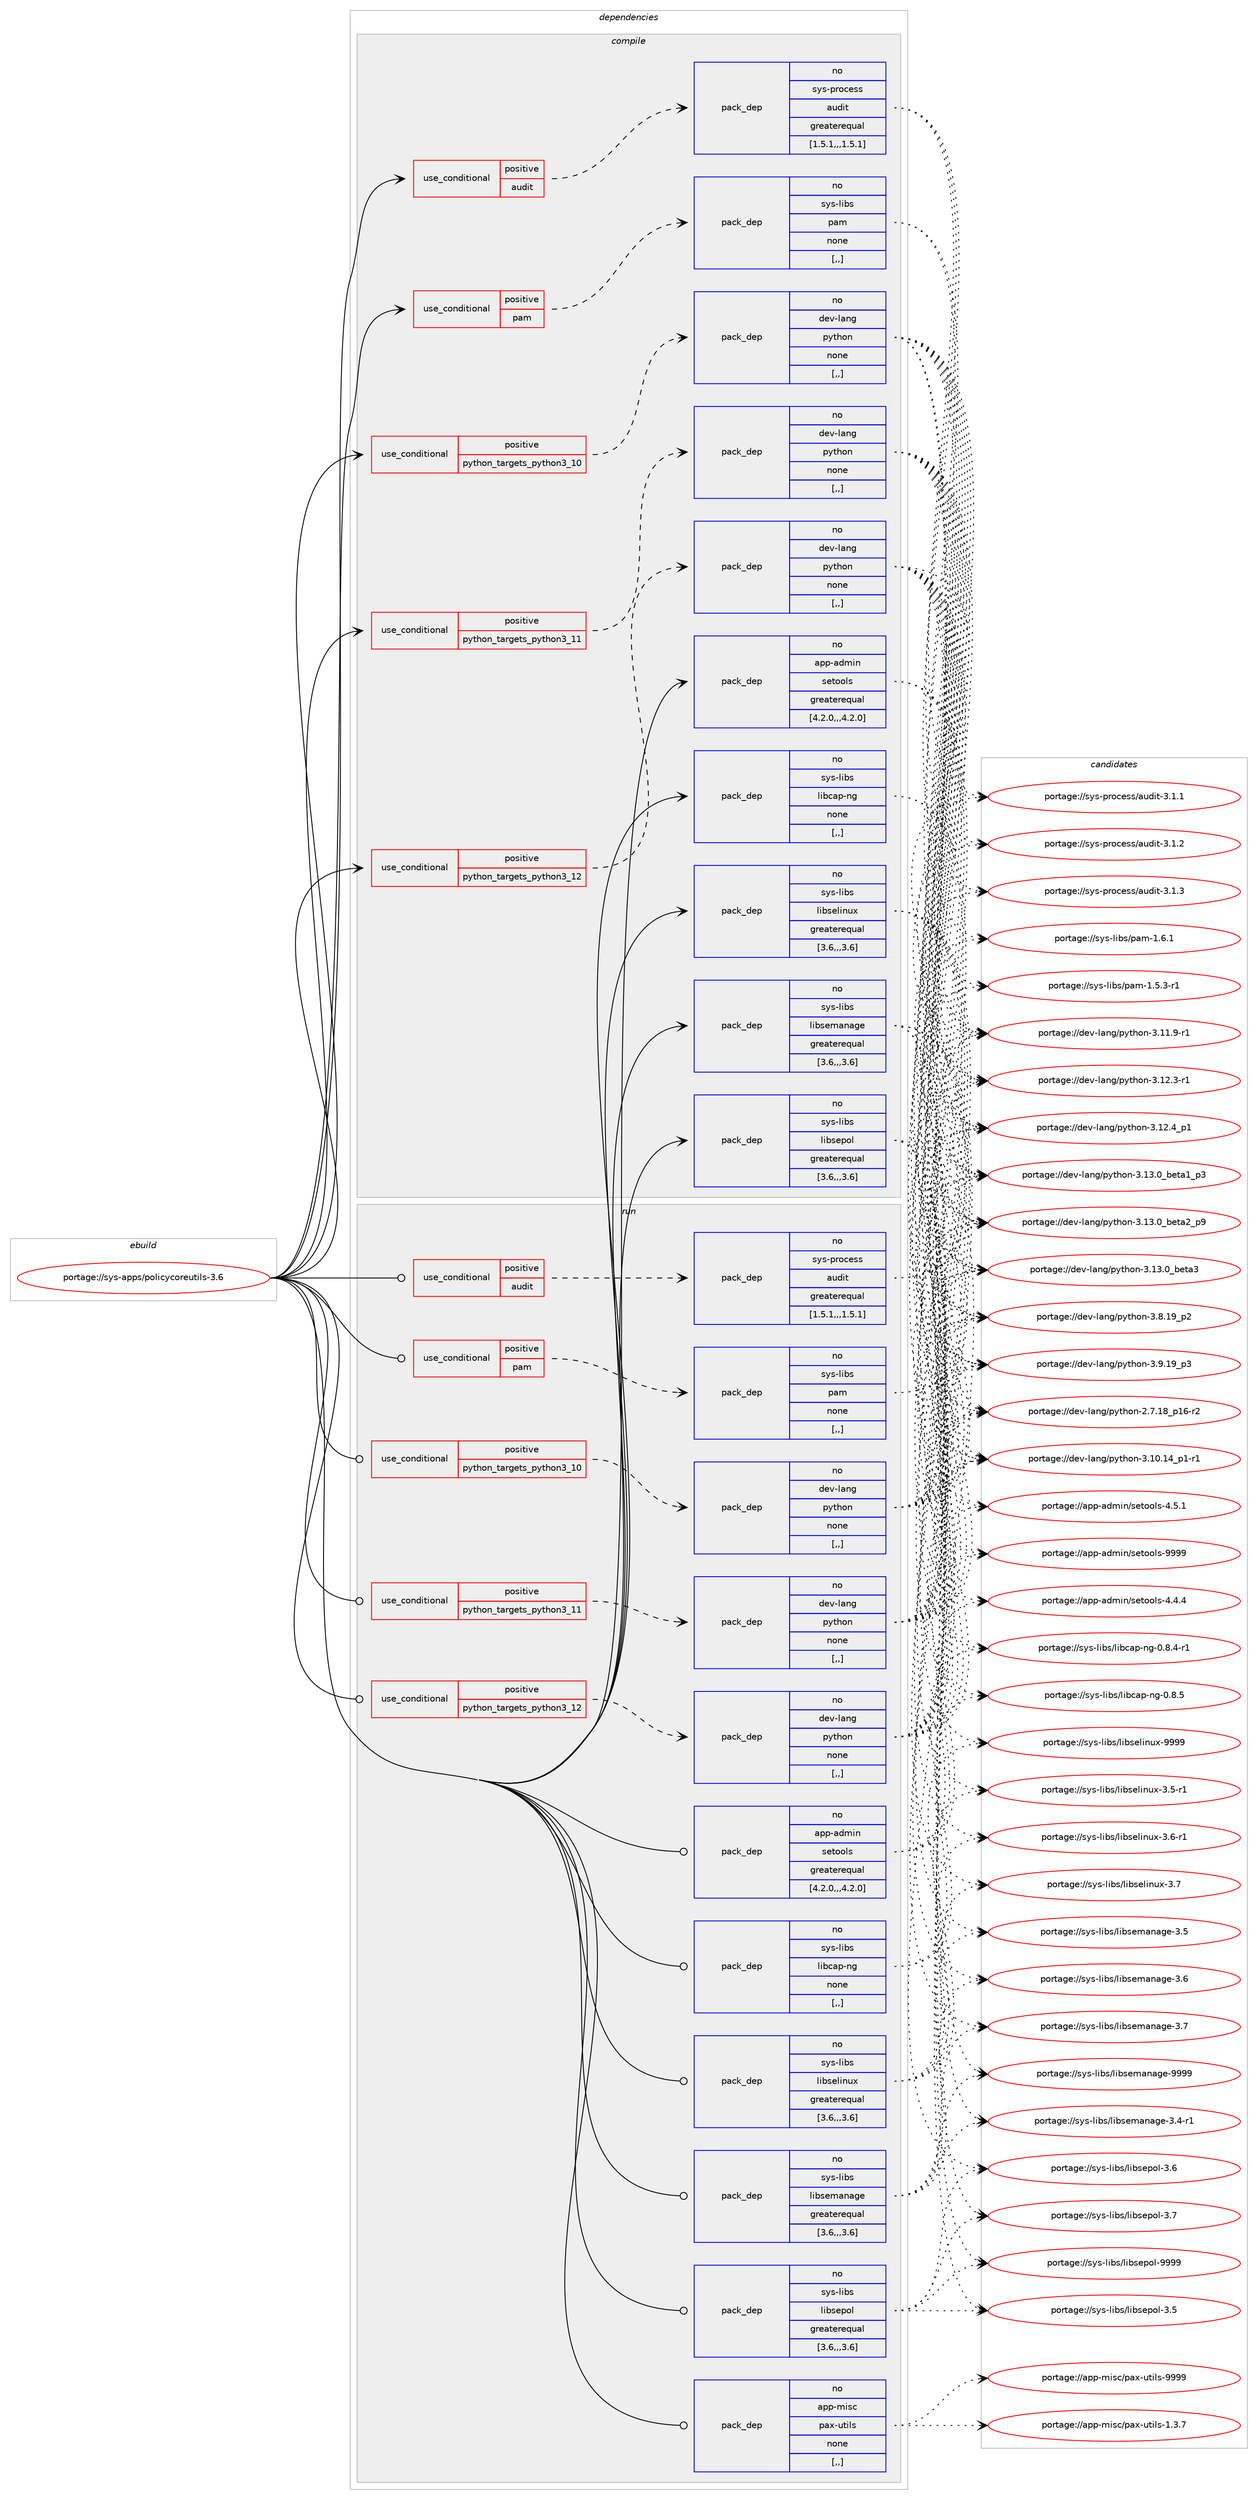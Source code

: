 digraph prolog {

# *************
# Graph options
# *************

newrank=true;
concentrate=true;
compound=true;
graph [rankdir=LR,fontname=Helvetica,fontsize=10,ranksep=1.5];#, ranksep=2.5, nodesep=0.2];
edge  [arrowhead=vee];
node  [fontname=Helvetica,fontsize=10];

# **********
# The ebuild
# **********

subgraph cluster_leftcol {
color=gray;
rank=same;
label=<<i>ebuild</i>>;
id [label="portage://sys-apps/policycoreutils-3.6", color=red, width=4, href="../sys-apps/policycoreutils-3.6.svg"];
}

# ****************
# The dependencies
# ****************

subgraph cluster_midcol {
color=gray;
label=<<i>dependencies</i>>;
subgraph cluster_compile {
fillcolor="#eeeeee";
style=filled;
label=<<i>compile</i>>;
subgraph cond108948 {
dependency412469 [label=<<TABLE BORDER="0" CELLBORDER="1" CELLSPACING="0" CELLPADDING="4"><TR><TD ROWSPAN="3" CELLPADDING="10">use_conditional</TD></TR><TR><TD>positive</TD></TR><TR><TD>audit</TD></TR></TABLE>>, shape=none, color=red];
subgraph pack300665 {
dependency412470 [label=<<TABLE BORDER="0" CELLBORDER="1" CELLSPACING="0" CELLPADDING="4" WIDTH="220"><TR><TD ROWSPAN="6" CELLPADDING="30">pack_dep</TD></TR><TR><TD WIDTH="110">no</TD></TR><TR><TD>sys-process</TD></TR><TR><TD>audit</TD></TR><TR><TD>greaterequal</TD></TR><TR><TD>[1.5.1,,,1.5.1]</TD></TR></TABLE>>, shape=none, color=blue];
}
dependency412469:e -> dependency412470:w [weight=20,style="dashed",arrowhead="vee"];
}
id:e -> dependency412469:w [weight=20,style="solid",arrowhead="vee"];
subgraph cond108949 {
dependency412471 [label=<<TABLE BORDER="0" CELLBORDER="1" CELLSPACING="0" CELLPADDING="4"><TR><TD ROWSPAN="3" CELLPADDING="10">use_conditional</TD></TR><TR><TD>positive</TD></TR><TR><TD>pam</TD></TR></TABLE>>, shape=none, color=red];
subgraph pack300666 {
dependency412472 [label=<<TABLE BORDER="0" CELLBORDER="1" CELLSPACING="0" CELLPADDING="4" WIDTH="220"><TR><TD ROWSPAN="6" CELLPADDING="30">pack_dep</TD></TR><TR><TD WIDTH="110">no</TD></TR><TR><TD>sys-libs</TD></TR><TR><TD>pam</TD></TR><TR><TD>none</TD></TR><TR><TD>[,,]</TD></TR></TABLE>>, shape=none, color=blue];
}
dependency412471:e -> dependency412472:w [weight=20,style="dashed",arrowhead="vee"];
}
id:e -> dependency412471:w [weight=20,style="solid",arrowhead="vee"];
subgraph cond108950 {
dependency412473 [label=<<TABLE BORDER="0" CELLBORDER="1" CELLSPACING="0" CELLPADDING="4"><TR><TD ROWSPAN="3" CELLPADDING="10">use_conditional</TD></TR><TR><TD>positive</TD></TR><TR><TD>python_targets_python3_10</TD></TR></TABLE>>, shape=none, color=red];
subgraph pack300667 {
dependency412474 [label=<<TABLE BORDER="0" CELLBORDER="1" CELLSPACING="0" CELLPADDING="4" WIDTH="220"><TR><TD ROWSPAN="6" CELLPADDING="30">pack_dep</TD></TR><TR><TD WIDTH="110">no</TD></TR><TR><TD>dev-lang</TD></TR><TR><TD>python</TD></TR><TR><TD>none</TD></TR><TR><TD>[,,]</TD></TR></TABLE>>, shape=none, color=blue];
}
dependency412473:e -> dependency412474:w [weight=20,style="dashed",arrowhead="vee"];
}
id:e -> dependency412473:w [weight=20,style="solid",arrowhead="vee"];
subgraph cond108951 {
dependency412475 [label=<<TABLE BORDER="0" CELLBORDER="1" CELLSPACING="0" CELLPADDING="4"><TR><TD ROWSPAN="3" CELLPADDING="10">use_conditional</TD></TR><TR><TD>positive</TD></TR><TR><TD>python_targets_python3_11</TD></TR></TABLE>>, shape=none, color=red];
subgraph pack300668 {
dependency412476 [label=<<TABLE BORDER="0" CELLBORDER="1" CELLSPACING="0" CELLPADDING="4" WIDTH="220"><TR><TD ROWSPAN="6" CELLPADDING="30">pack_dep</TD></TR><TR><TD WIDTH="110">no</TD></TR><TR><TD>dev-lang</TD></TR><TR><TD>python</TD></TR><TR><TD>none</TD></TR><TR><TD>[,,]</TD></TR></TABLE>>, shape=none, color=blue];
}
dependency412475:e -> dependency412476:w [weight=20,style="dashed",arrowhead="vee"];
}
id:e -> dependency412475:w [weight=20,style="solid",arrowhead="vee"];
subgraph cond108952 {
dependency412477 [label=<<TABLE BORDER="0" CELLBORDER="1" CELLSPACING="0" CELLPADDING="4"><TR><TD ROWSPAN="3" CELLPADDING="10">use_conditional</TD></TR><TR><TD>positive</TD></TR><TR><TD>python_targets_python3_12</TD></TR></TABLE>>, shape=none, color=red];
subgraph pack300669 {
dependency412478 [label=<<TABLE BORDER="0" CELLBORDER="1" CELLSPACING="0" CELLPADDING="4" WIDTH="220"><TR><TD ROWSPAN="6" CELLPADDING="30">pack_dep</TD></TR><TR><TD WIDTH="110">no</TD></TR><TR><TD>dev-lang</TD></TR><TR><TD>python</TD></TR><TR><TD>none</TD></TR><TR><TD>[,,]</TD></TR></TABLE>>, shape=none, color=blue];
}
dependency412477:e -> dependency412478:w [weight=20,style="dashed",arrowhead="vee"];
}
id:e -> dependency412477:w [weight=20,style="solid",arrowhead="vee"];
subgraph pack300670 {
dependency412479 [label=<<TABLE BORDER="0" CELLBORDER="1" CELLSPACING="0" CELLPADDING="4" WIDTH="220"><TR><TD ROWSPAN="6" CELLPADDING="30">pack_dep</TD></TR><TR><TD WIDTH="110">no</TD></TR><TR><TD>app-admin</TD></TR><TR><TD>setools</TD></TR><TR><TD>greaterequal</TD></TR><TR><TD>[4.2.0,,,4.2.0]</TD></TR></TABLE>>, shape=none, color=blue];
}
id:e -> dependency412479:w [weight=20,style="solid",arrowhead="vee"];
subgraph pack300671 {
dependency412480 [label=<<TABLE BORDER="0" CELLBORDER="1" CELLSPACING="0" CELLPADDING="4" WIDTH="220"><TR><TD ROWSPAN="6" CELLPADDING="30">pack_dep</TD></TR><TR><TD WIDTH="110">no</TD></TR><TR><TD>sys-libs</TD></TR><TR><TD>libcap-ng</TD></TR><TR><TD>none</TD></TR><TR><TD>[,,]</TD></TR></TABLE>>, shape=none, color=blue];
}
id:e -> dependency412480:w [weight=20,style="solid",arrowhead="vee"];
subgraph pack300672 {
dependency412481 [label=<<TABLE BORDER="0" CELLBORDER="1" CELLSPACING="0" CELLPADDING="4" WIDTH="220"><TR><TD ROWSPAN="6" CELLPADDING="30">pack_dep</TD></TR><TR><TD WIDTH="110">no</TD></TR><TR><TD>sys-libs</TD></TR><TR><TD>libselinux</TD></TR><TR><TD>greaterequal</TD></TR><TR><TD>[3.6,,,3.6]</TD></TR></TABLE>>, shape=none, color=blue];
}
id:e -> dependency412481:w [weight=20,style="solid",arrowhead="vee"];
subgraph pack300673 {
dependency412482 [label=<<TABLE BORDER="0" CELLBORDER="1" CELLSPACING="0" CELLPADDING="4" WIDTH="220"><TR><TD ROWSPAN="6" CELLPADDING="30">pack_dep</TD></TR><TR><TD WIDTH="110">no</TD></TR><TR><TD>sys-libs</TD></TR><TR><TD>libsemanage</TD></TR><TR><TD>greaterequal</TD></TR><TR><TD>[3.6,,,3.6]</TD></TR></TABLE>>, shape=none, color=blue];
}
id:e -> dependency412482:w [weight=20,style="solid",arrowhead="vee"];
subgraph pack300674 {
dependency412483 [label=<<TABLE BORDER="0" CELLBORDER="1" CELLSPACING="0" CELLPADDING="4" WIDTH="220"><TR><TD ROWSPAN="6" CELLPADDING="30">pack_dep</TD></TR><TR><TD WIDTH="110">no</TD></TR><TR><TD>sys-libs</TD></TR><TR><TD>libsepol</TD></TR><TR><TD>greaterequal</TD></TR><TR><TD>[3.6,,,3.6]</TD></TR></TABLE>>, shape=none, color=blue];
}
id:e -> dependency412483:w [weight=20,style="solid",arrowhead="vee"];
}
subgraph cluster_compileandrun {
fillcolor="#eeeeee";
style=filled;
label=<<i>compile and run</i>>;
}
subgraph cluster_run {
fillcolor="#eeeeee";
style=filled;
label=<<i>run</i>>;
subgraph cond108953 {
dependency412484 [label=<<TABLE BORDER="0" CELLBORDER="1" CELLSPACING="0" CELLPADDING="4"><TR><TD ROWSPAN="3" CELLPADDING="10">use_conditional</TD></TR><TR><TD>positive</TD></TR><TR><TD>audit</TD></TR></TABLE>>, shape=none, color=red];
subgraph pack300675 {
dependency412485 [label=<<TABLE BORDER="0" CELLBORDER="1" CELLSPACING="0" CELLPADDING="4" WIDTH="220"><TR><TD ROWSPAN="6" CELLPADDING="30">pack_dep</TD></TR><TR><TD WIDTH="110">no</TD></TR><TR><TD>sys-process</TD></TR><TR><TD>audit</TD></TR><TR><TD>greaterequal</TD></TR><TR><TD>[1.5.1,,,1.5.1]</TD></TR></TABLE>>, shape=none, color=blue];
}
dependency412484:e -> dependency412485:w [weight=20,style="dashed",arrowhead="vee"];
}
id:e -> dependency412484:w [weight=20,style="solid",arrowhead="odot"];
subgraph cond108954 {
dependency412486 [label=<<TABLE BORDER="0" CELLBORDER="1" CELLSPACING="0" CELLPADDING="4"><TR><TD ROWSPAN="3" CELLPADDING="10">use_conditional</TD></TR><TR><TD>positive</TD></TR><TR><TD>pam</TD></TR></TABLE>>, shape=none, color=red];
subgraph pack300676 {
dependency412487 [label=<<TABLE BORDER="0" CELLBORDER="1" CELLSPACING="0" CELLPADDING="4" WIDTH="220"><TR><TD ROWSPAN="6" CELLPADDING="30">pack_dep</TD></TR><TR><TD WIDTH="110">no</TD></TR><TR><TD>sys-libs</TD></TR><TR><TD>pam</TD></TR><TR><TD>none</TD></TR><TR><TD>[,,]</TD></TR></TABLE>>, shape=none, color=blue];
}
dependency412486:e -> dependency412487:w [weight=20,style="dashed",arrowhead="vee"];
}
id:e -> dependency412486:w [weight=20,style="solid",arrowhead="odot"];
subgraph cond108955 {
dependency412488 [label=<<TABLE BORDER="0" CELLBORDER="1" CELLSPACING="0" CELLPADDING="4"><TR><TD ROWSPAN="3" CELLPADDING="10">use_conditional</TD></TR><TR><TD>positive</TD></TR><TR><TD>python_targets_python3_10</TD></TR></TABLE>>, shape=none, color=red];
subgraph pack300677 {
dependency412489 [label=<<TABLE BORDER="0" CELLBORDER="1" CELLSPACING="0" CELLPADDING="4" WIDTH="220"><TR><TD ROWSPAN="6" CELLPADDING="30">pack_dep</TD></TR><TR><TD WIDTH="110">no</TD></TR><TR><TD>dev-lang</TD></TR><TR><TD>python</TD></TR><TR><TD>none</TD></TR><TR><TD>[,,]</TD></TR></TABLE>>, shape=none, color=blue];
}
dependency412488:e -> dependency412489:w [weight=20,style="dashed",arrowhead="vee"];
}
id:e -> dependency412488:w [weight=20,style="solid",arrowhead="odot"];
subgraph cond108956 {
dependency412490 [label=<<TABLE BORDER="0" CELLBORDER="1" CELLSPACING="0" CELLPADDING="4"><TR><TD ROWSPAN="3" CELLPADDING="10">use_conditional</TD></TR><TR><TD>positive</TD></TR><TR><TD>python_targets_python3_11</TD></TR></TABLE>>, shape=none, color=red];
subgraph pack300678 {
dependency412491 [label=<<TABLE BORDER="0" CELLBORDER="1" CELLSPACING="0" CELLPADDING="4" WIDTH="220"><TR><TD ROWSPAN="6" CELLPADDING="30">pack_dep</TD></TR><TR><TD WIDTH="110">no</TD></TR><TR><TD>dev-lang</TD></TR><TR><TD>python</TD></TR><TR><TD>none</TD></TR><TR><TD>[,,]</TD></TR></TABLE>>, shape=none, color=blue];
}
dependency412490:e -> dependency412491:w [weight=20,style="dashed",arrowhead="vee"];
}
id:e -> dependency412490:w [weight=20,style="solid",arrowhead="odot"];
subgraph cond108957 {
dependency412492 [label=<<TABLE BORDER="0" CELLBORDER="1" CELLSPACING="0" CELLPADDING="4"><TR><TD ROWSPAN="3" CELLPADDING="10">use_conditional</TD></TR><TR><TD>positive</TD></TR><TR><TD>python_targets_python3_12</TD></TR></TABLE>>, shape=none, color=red];
subgraph pack300679 {
dependency412493 [label=<<TABLE BORDER="0" CELLBORDER="1" CELLSPACING="0" CELLPADDING="4" WIDTH="220"><TR><TD ROWSPAN="6" CELLPADDING="30">pack_dep</TD></TR><TR><TD WIDTH="110">no</TD></TR><TR><TD>dev-lang</TD></TR><TR><TD>python</TD></TR><TR><TD>none</TD></TR><TR><TD>[,,]</TD></TR></TABLE>>, shape=none, color=blue];
}
dependency412492:e -> dependency412493:w [weight=20,style="dashed",arrowhead="vee"];
}
id:e -> dependency412492:w [weight=20,style="solid",arrowhead="odot"];
subgraph pack300680 {
dependency412494 [label=<<TABLE BORDER="0" CELLBORDER="1" CELLSPACING="0" CELLPADDING="4" WIDTH="220"><TR><TD ROWSPAN="6" CELLPADDING="30">pack_dep</TD></TR><TR><TD WIDTH="110">no</TD></TR><TR><TD>app-admin</TD></TR><TR><TD>setools</TD></TR><TR><TD>greaterequal</TD></TR><TR><TD>[4.2.0,,,4.2.0]</TD></TR></TABLE>>, shape=none, color=blue];
}
id:e -> dependency412494:w [weight=20,style="solid",arrowhead="odot"];
subgraph pack300681 {
dependency412495 [label=<<TABLE BORDER="0" CELLBORDER="1" CELLSPACING="0" CELLPADDING="4" WIDTH="220"><TR><TD ROWSPAN="6" CELLPADDING="30">pack_dep</TD></TR><TR><TD WIDTH="110">no</TD></TR><TR><TD>app-misc</TD></TR><TR><TD>pax-utils</TD></TR><TR><TD>none</TD></TR><TR><TD>[,,]</TD></TR></TABLE>>, shape=none, color=blue];
}
id:e -> dependency412495:w [weight=20,style="solid",arrowhead="odot"];
subgraph pack300682 {
dependency412496 [label=<<TABLE BORDER="0" CELLBORDER="1" CELLSPACING="0" CELLPADDING="4" WIDTH="220"><TR><TD ROWSPAN="6" CELLPADDING="30">pack_dep</TD></TR><TR><TD WIDTH="110">no</TD></TR><TR><TD>sys-libs</TD></TR><TR><TD>libcap-ng</TD></TR><TR><TD>none</TD></TR><TR><TD>[,,]</TD></TR></TABLE>>, shape=none, color=blue];
}
id:e -> dependency412496:w [weight=20,style="solid",arrowhead="odot"];
subgraph pack300683 {
dependency412497 [label=<<TABLE BORDER="0" CELLBORDER="1" CELLSPACING="0" CELLPADDING="4" WIDTH="220"><TR><TD ROWSPAN="6" CELLPADDING="30">pack_dep</TD></TR><TR><TD WIDTH="110">no</TD></TR><TR><TD>sys-libs</TD></TR><TR><TD>libselinux</TD></TR><TR><TD>greaterequal</TD></TR><TR><TD>[3.6,,,3.6]</TD></TR></TABLE>>, shape=none, color=blue];
}
id:e -> dependency412497:w [weight=20,style="solid",arrowhead="odot"];
subgraph pack300684 {
dependency412498 [label=<<TABLE BORDER="0" CELLBORDER="1" CELLSPACING="0" CELLPADDING="4" WIDTH="220"><TR><TD ROWSPAN="6" CELLPADDING="30">pack_dep</TD></TR><TR><TD WIDTH="110">no</TD></TR><TR><TD>sys-libs</TD></TR><TR><TD>libsemanage</TD></TR><TR><TD>greaterequal</TD></TR><TR><TD>[3.6,,,3.6]</TD></TR></TABLE>>, shape=none, color=blue];
}
id:e -> dependency412498:w [weight=20,style="solid",arrowhead="odot"];
subgraph pack300685 {
dependency412499 [label=<<TABLE BORDER="0" CELLBORDER="1" CELLSPACING="0" CELLPADDING="4" WIDTH="220"><TR><TD ROWSPAN="6" CELLPADDING="30">pack_dep</TD></TR><TR><TD WIDTH="110">no</TD></TR><TR><TD>sys-libs</TD></TR><TR><TD>libsepol</TD></TR><TR><TD>greaterequal</TD></TR><TR><TD>[3.6,,,3.6]</TD></TR></TABLE>>, shape=none, color=blue];
}
id:e -> dependency412499:w [weight=20,style="solid",arrowhead="odot"];
}
}

# **************
# The candidates
# **************

subgraph cluster_choices {
rank=same;
color=gray;
label=<<i>candidates</i>>;

subgraph choice300665 {
color=black;
nodesep=1;
choice11512111545112114111991011151154797117100105116455146494649 [label="portage://sys-process/audit-3.1.1", color=red, width=4,href="../sys-process/audit-3.1.1.svg"];
choice11512111545112114111991011151154797117100105116455146494650 [label="portage://sys-process/audit-3.1.2", color=red, width=4,href="../sys-process/audit-3.1.2.svg"];
choice11512111545112114111991011151154797117100105116455146494651 [label="portage://sys-process/audit-3.1.3", color=red, width=4,href="../sys-process/audit-3.1.3.svg"];
dependency412470:e -> choice11512111545112114111991011151154797117100105116455146494649:w [style=dotted,weight="100"];
dependency412470:e -> choice11512111545112114111991011151154797117100105116455146494650:w [style=dotted,weight="100"];
dependency412470:e -> choice11512111545112114111991011151154797117100105116455146494651:w [style=dotted,weight="100"];
}
subgraph choice300666 {
color=black;
nodesep=1;
choice115121115451081059811547112971094549465346514511449 [label="portage://sys-libs/pam-1.5.3-r1", color=red, width=4,href="../sys-libs/pam-1.5.3-r1.svg"];
choice11512111545108105981154711297109454946544649 [label="portage://sys-libs/pam-1.6.1", color=red, width=4,href="../sys-libs/pam-1.6.1.svg"];
dependency412472:e -> choice115121115451081059811547112971094549465346514511449:w [style=dotted,weight="100"];
dependency412472:e -> choice11512111545108105981154711297109454946544649:w [style=dotted,weight="100"];
}
subgraph choice300667 {
color=black;
nodesep=1;
choice100101118451089711010347112121116104111110455046554649569511249544511450 [label="portage://dev-lang/python-2.7.18_p16-r2", color=red, width=4,href="../dev-lang/python-2.7.18_p16-r2.svg"];
choice100101118451089711010347112121116104111110455146494846495295112494511449 [label="portage://dev-lang/python-3.10.14_p1-r1", color=red, width=4,href="../dev-lang/python-3.10.14_p1-r1.svg"];
choice100101118451089711010347112121116104111110455146494946574511449 [label="portage://dev-lang/python-3.11.9-r1", color=red, width=4,href="../dev-lang/python-3.11.9-r1.svg"];
choice100101118451089711010347112121116104111110455146495046514511449 [label="portage://dev-lang/python-3.12.3-r1", color=red, width=4,href="../dev-lang/python-3.12.3-r1.svg"];
choice100101118451089711010347112121116104111110455146495046529511249 [label="portage://dev-lang/python-3.12.4_p1", color=red, width=4,href="../dev-lang/python-3.12.4_p1.svg"];
choice10010111845108971101034711212111610411111045514649514648959810111697499511251 [label="portage://dev-lang/python-3.13.0_beta1_p3", color=red, width=4,href="../dev-lang/python-3.13.0_beta1_p3.svg"];
choice10010111845108971101034711212111610411111045514649514648959810111697509511257 [label="portage://dev-lang/python-3.13.0_beta2_p9", color=red, width=4,href="../dev-lang/python-3.13.0_beta2_p9.svg"];
choice1001011184510897110103471121211161041111104551464951464895981011169751 [label="portage://dev-lang/python-3.13.0_beta3", color=red, width=4,href="../dev-lang/python-3.13.0_beta3.svg"];
choice100101118451089711010347112121116104111110455146564649579511250 [label="portage://dev-lang/python-3.8.19_p2", color=red, width=4,href="../dev-lang/python-3.8.19_p2.svg"];
choice100101118451089711010347112121116104111110455146574649579511251 [label="portage://dev-lang/python-3.9.19_p3", color=red, width=4,href="../dev-lang/python-3.9.19_p3.svg"];
dependency412474:e -> choice100101118451089711010347112121116104111110455046554649569511249544511450:w [style=dotted,weight="100"];
dependency412474:e -> choice100101118451089711010347112121116104111110455146494846495295112494511449:w [style=dotted,weight="100"];
dependency412474:e -> choice100101118451089711010347112121116104111110455146494946574511449:w [style=dotted,weight="100"];
dependency412474:e -> choice100101118451089711010347112121116104111110455146495046514511449:w [style=dotted,weight="100"];
dependency412474:e -> choice100101118451089711010347112121116104111110455146495046529511249:w [style=dotted,weight="100"];
dependency412474:e -> choice10010111845108971101034711212111610411111045514649514648959810111697499511251:w [style=dotted,weight="100"];
dependency412474:e -> choice10010111845108971101034711212111610411111045514649514648959810111697509511257:w [style=dotted,weight="100"];
dependency412474:e -> choice1001011184510897110103471121211161041111104551464951464895981011169751:w [style=dotted,weight="100"];
dependency412474:e -> choice100101118451089711010347112121116104111110455146564649579511250:w [style=dotted,weight="100"];
dependency412474:e -> choice100101118451089711010347112121116104111110455146574649579511251:w [style=dotted,weight="100"];
}
subgraph choice300668 {
color=black;
nodesep=1;
choice100101118451089711010347112121116104111110455046554649569511249544511450 [label="portage://dev-lang/python-2.7.18_p16-r2", color=red, width=4,href="../dev-lang/python-2.7.18_p16-r2.svg"];
choice100101118451089711010347112121116104111110455146494846495295112494511449 [label="portage://dev-lang/python-3.10.14_p1-r1", color=red, width=4,href="../dev-lang/python-3.10.14_p1-r1.svg"];
choice100101118451089711010347112121116104111110455146494946574511449 [label="portage://dev-lang/python-3.11.9-r1", color=red, width=4,href="../dev-lang/python-3.11.9-r1.svg"];
choice100101118451089711010347112121116104111110455146495046514511449 [label="portage://dev-lang/python-3.12.3-r1", color=red, width=4,href="../dev-lang/python-3.12.3-r1.svg"];
choice100101118451089711010347112121116104111110455146495046529511249 [label="portage://dev-lang/python-3.12.4_p1", color=red, width=4,href="../dev-lang/python-3.12.4_p1.svg"];
choice10010111845108971101034711212111610411111045514649514648959810111697499511251 [label="portage://dev-lang/python-3.13.0_beta1_p3", color=red, width=4,href="../dev-lang/python-3.13.0_beta1_p3.svg"];
choice10010111845108971101034711212111610411111045514649514648959810111697509511257 [label="portage://dev-lang/python-3.13.0_beta2_p9", color=red, width=4,href="../dev-lang/python-3.13.0_beta2_p9.svg"];
choice1001011184510897110103471121211161041111104551464951464895981011169751 [label="portage://dev-lang/python-3.13.0_beta3", color=red, width=4,href="../dev-lang/python-3.13.0_beta3.svg"];
choice100101118451089711010347112121116104111110455146564649579511250 [label="portage://dev-lang/python-3.8.19_p2", color=red, width=4,href="../dev-lang/python-3.8.19_p2.svg"];
choice100101118451089711010347112121116104111110455146574649579511251 [label="portage://dev-lang/python-3.9.19_p3", color=red, width=4,href="../dev-lang/python-3.9.19_p3.svg"];
dependency412476:e -> choice100101118451089711010347112121116104111110455046554649569511249544511450:w [style=dotted,weight="100"];
dependency412476:e -> choice100101118451089711010347112121116104111110455146494846495295112494511449:w [style=dotted,weight="100"];
dependency412476:e -> choice100101118451089711010347112121116104111110455146494946574511449:w [style=dotted,weight="100"];
dependency412476:e -> choice100101118451089711010347112121116104111110455146495046514511449:w [style=dotted,weight="100"];
dependency412476:e -> choice100101118451089711010347112121116104111110455146495046529511249:w [style=dotted,weight="100"];
dependency412476:e -> choice10010111845108971101034711212111610411111045514649514648959810111697499511251:w [style=dotted,weight="100"];
dependency412476:e -> choice10010111845108971101034711212111610411111045514649514648959810111697509511257:w [style=dotted,weight="100"];
dependency412476:e -> choice1001011184510897110103471121211161041111104551464951464895981011169751:w [style=dotted,weight="100"];
dependency412476:e -> choice100101118451089711010347112121116104111110455146564649579511250:w [style=dotted,weight="100"];
dependency412476:e -> choice100101118451089711010347112121116104111110455146574649579511251:w [style=dotted,weight="100"];
}
subgraph choice300669 {
color=black;
nodesep=1;
choice100101118451089711010347112121116104111110455046554649569511249544511450 [label="portage://dev-lang/python-2.7.18_p16-r2", color=red, width=4,href="../dev-lang/python-2.7.18_p16-r2.svg"];
choice100101118451089711010347112121116104111110455146494846495295112494511449 [label="portage://dev-lang/python-3.10.14_p1-r1", color=red, width=4,href="../dev-lang/python-3.10.14_p1-r1.svg"];
choice100101118451089711010347112121116104111110455146494946574511449 [label="portage://dev-lang/python-3.11.9-r1", color=red, width=4,href="../dev-lang/python-3.11.9-r1.svg"];
choice100101118451089711010347112121116104111110455146495046514511449 [label="portage://dev-lang/python-3.12.3-r1", color=red, width=4,href="../dev-lang/python-3.12.3-r1.svg"];
choice100101118451089711010347112121116104111110455146495046529511249 [label="portage://dev-lang/python-3.12.4_p1", color=red, width=4,href="../dev-lang/python-3.12.4_p1.svg"];
choice10010111845108971101034711212111610411111045514649514648959810111697499511251 [label="portage://dev-lang/python-3.13.0_beta1_p3", color=red, width=4,href="../dev-lang/python-3.13.0_beta1_p3.svg"];
choice10010111845108971101034711212111610411111045514649514648959810111697509511257 [label="portage://dev-lang/python-3.13.0_beta2_p9", color=red, width=4,href="../dev-lang/python-3.13.0_beta2_p9.svg"];
choice1001011184510897110103471121211161041111104551464951464895981011169751 [label="portage://dev-lang/python-3.13.0_beta3", color=red, width=4,href="../dev-lang/python-3.13.0_beta3.svg"];
choice100101118451089711010347112121116104111110455146564649579511250 [label="portage://dev-lang/python-3.8.19_p2", color=red, width=4,href="../dev-lang/python-3.8.19_p2.svg"];
choice100101118451089711010347112121116104111110455146574649579511251 [label="portage://dev-lang/python-3.9.19_p3", color=red, width=4,href="../dev-lang/python-3.9.19_p3.svg"];
dependency412478:e -> choice100101118451089711010347112121116104111110455046554649569511249544511450:w [style=dotted,weight="100"];
dependency412478:e -> choice100101118451089711010347112121116104111110455146494846495295112494511449:w [style=dotted,weight="100"];
dependency412478:e -> choice100101118451089711010347112121116104111110455146494946574511449:w [style=dotted,weight="100"];
dependency412478:e -> choice100101118451089711010347112121116104111110455146495046514511449:w [style=dotted,weight="100"];
dependency412478:e -> choice100101118451089711010347112121116104111110455146495046529511249:w [style=dotted,weight="100"];
dependency412478:e -> choice10010111845108971101034711212111610411111045514649514648959810111697499511251:w [style=dotted,weight="100"];
dependency412478:e -> choice10010111845108971101034711212111610411111045514649514648959810111697509511257:w [style=dotted,weight="100"];
dependency412478:e -> choice1001011184510897110103471121211161041111104551464951464895981011169751:w [style=dotted,weight="100"];
dependency412478:e -> choice100101118451089711010347112121116104111110455146564649579511250:w [style=dotted,weight="100"];
dependency412478:e -> choice100101118451089711010347112121116104111110455146574649579511251:w [style=dotted,weight="100"];
}
subgraph choice300670 {
color=black;
nodesep=1;
choice97112112459710010910511047115101116111111108115455246524652 [label="portage://app-admin/setools-4.4.4", color=red, width=4,href="../app-admin/setools-4.4.4.svg"];
choice97112112459710010910511047115101116111111108115455246534649 [label="portage://app-admin/setools-4.5.1", color=red, width=4,href="../app-admin/setools-4.5.1.svg"];
choice971121124597100109105110471151011161111111081154557575757 [label="portage://app-admin/setools-9999", color=red, width=4,href="../app-admin/setools-9999.svg"];
dependency412479:e -> choice97112112459710010910511047115101116111111108115455246524652:w [style=dotted,weight="100"];
dependency412479:e -> choice97112112459710010910511047115101116111111108115455246534649:w [style=dotted,weight="100"];
dependency412479:e -> choice971121124597100109105110471151011161111111081154557575757:w [style=dotted,weight="100"];
}
subgraph choice300671 {
color=black;
nodesep=1;
choice115121115451081059811547108105989997112451101034548465646524511449 [label="portage://sys-libs/libcap-ng-0.8.4-r1", color=red, width=4,href="../sys-libs/libcap-ng-0.8.4-r1.svg"];
choice11512111545108105981154710810598999711245110103454846564653 [label="portage://sys-libs/libcap-ng-0.8.5", color=red, width=4,href="../sys-libs/libcap-ng-0.8.5.svg"];
dependency412480:e -> choice115121115451081059811547108105989997112451101034548465646524511449:w [style=dotted,weight="100"];
dependency412480:e -> choice11512111545108105981154710810598999711245110103454846564653:w [style=dotted,weight="100"];
}
subgraph choice300672 {
color=black;
nodesep=1;
choice11512111545108105981154710810598115101108105110117120455146534511449 [label="portage://sys-libs/libselinux-3.5-r1", color=red, width=4,href="../sys-libs/libselinux-3.5-r1.svg"];
choice11512111545108105981154710810598115101108105110117120455146544511449 [label="portage://sys-libs/libselinux-3.6-r1", color=red, width=4,href="../sys-libs/libselinux-3.6-r1.svg"];
choice1151211154510810598115471081059811510110810511011712045514655 [label="portage://sys-libs/libselinux-3.7", color=red, width=4,href="../sys-libs/libselinux-3.7.svg"];
choice115121115451081059811547108105981151011081051101171204557575757 [label="portage://sys-libs/libselinux-9999", color=red, width=4,href="../sys-libs/libselinux-9999.svg"];
dependency412481:e -> choice11512111545108105981154710810598115101108105110117120455146534511449:w [style=dotted,weight="100"];
dependency412481:e -> choice11512111545108105981154710810598115101108105110117120455146544511449:w [style=dotted,weight="100"];
dependency412481:e -> choice1151211154510810598115471081059811510110810511011712045514655:w [style=dotted,weight="100"];
dependency412481:e -> choice115121115451081059811547108105981151011081051101171204557575757:w [style=dotted,weight="100"];
}
subgraph choice300673 {
color=black;
nodesep=1;
choice115121115451081059811547108105981151011099711097103101455146524511449 [label="portage://sys-libs/libsemanage-3.4-r1", color=red, width=4,href="../sys-libs/libsemanage-3.4-r1.svg"];
choice11512111545108105981154710810598115101109971109710310145514653 [label="portage://sys-libs/libsemanage-3.5", color=red, width=4,href="../sys-libs/libsemanage-3.5.svg"];
choice11512111545108105981154710810598115101109971109710310145514654 [label="portage://sys-libs/libsemanage-3.6", color=red, width=4,href="../sys-libs/libsemanage-3.6.svg"];
choice11512111545108105981154710810598115101109971109710310145514655 [label="portage://sys-libs/libsemanage-3.7", color=red, width=4,href="../sys-libs/libsemanage-3.7.svg"];
choice1151211154510810598115471081059811510110997110971031014557575757 [label="portage://sys-libs/libsemanage-9999", color=red, width=4,href="../sys-libs/libsemanage-9999.svg"];
dependency412482:e -> choice115121115451081059811547108105981151011099711097103101455146524511449:w [style=dotted,weight="100"];
dependency412482:e -> choice11512111545108105981154710810598115101109971109710310145514653:w [style=dotted,weight="100"];
dependency412482:e -> choice11512111545108105981154710810598115101109971109710310145514654:w [style=dotted,weight="100"];
dependency412482:e -> choice11512111545108105981154710810598115101109971109710310145514655:w [style=dotted,weight="100"];
dependency412482:e -> choice1151211154510810598115471081059811510110997110971031014557575757:w [style=dotted,weight="100"];
}
subgraph choice300674 {
color=black;
nodesep=1;
choice1151211154510810598115471081059811510111211110845514653 [label="portage://sys-libs/libsepol-3.5", color=red, width=4,href="../sys-libs/libsepol-3.5.svg"];
choice1151211154510810598115471081059811510111211110845514654 [label="portage://sys-libs/libsepol-3.6", color=red, width=4,href="../sys-libs/libsepol-3.6.svg"];
choice1151211154510810598115471081059811510111211110845514655 [label="portage://sys-libs/libsepol-3.7", color=red, width=4,href="../sys-libs/libsepol-3.7.svg"];
choice115121115451081059811547108105981151011121111084557575757 [label="portage://sys-libs/libsepol-9999", color=red, width=4,href="../sys-libs/libsepol-9999.svg"];
dependency412483:e -> choice1151211154510810598115471081059811510111211110845514653:w [style=dotted,weight="100"];
dependency412483:e -> choice1151211154510810598115471081059811510111211110845514654:w [style=dotted,weight="100"];
dependency412483:e -> choice1151211154510810598115471081059811510111211110845514655:w [style=dotted,weight="100"];
dependency412483:e -> choice115121115451081059811547108105981151011121111084557575757:w [style=dotted,weight="100"];
}
subgraph choice300675 {
color=black;
nodesep=1;
choice11512111545112114111991011151154797117100105116455146494649 [label="portage://sys-process/audit-3.1.1", color=red, width=4,href="../sys-process/audit-3.1.1.svg"];
choice11512111545112114111991011151154797117100105116455146494650 [label="portage://sys-process/audit-3.1.2", color=red, width=4,href="../sys-process/audit-3.1.2.svg"];
choice11512111545112114111991011151154797117100105116455146494651 [label="portage://sys-process/audit-3.1.3", color=red, width=4,href="../sys-process/audit-3.1.3.svg"];
dependency412485:e -> choice11512111545112114111991011151154797117100105116455146494649:w [style=dotted,weight="100"];
dependency412485:e -> choice11512111545112114111991011151154797117100105116455146494650:w [style=dotted,weight="100"];
dependency412485:e -> choice11512111545112114111991011151154797117100105116455146494651:w [style=dotted,weight="100"];
}
subgraph choice300676 {
color=black;
nodesep=1;
choice115121115451081059811547112971094549465346514511449 [label="portage://sys-libs/pam-1.5.3-r1", color=red, width=4,href="../sys-libs/pam-1.5.3-r1.svg"];
choice11512111545108105981154711297109454946544649 [label="portage://sys-libs/pam-1.6.1", color=red, width=4,href="../sys-libs/pam-1.6.1.svg"];
dependency412487:e -> choice115121115451081059811547112971094549465346514511449:w [style=dotted,weight="100"];
dependency412487:e -> choice11512111545108105981154711297109454946544649:w [style=dotted,weight="100"];
}
subgraph choice300677 {
color=black;
nodesep=1;
choice100101118451089711010347112121116104111110455046554649569511249544511450 [label="portage://dev-lang/python-2.7.18_p16-r2", color=red, width=4,href="../dev-lang/python-2.7.18_p16-r2.svg"];
choice100101118451089711010347112121116104111110455146494846495295112494511449 [label="portage://dev-lang/python-3.10.14_p1-r1", color=red, width=4,href="../dev-lang/python-3.10.14_p1-r1.svg"];
choice100101118451089711010347112121116104111110455146494946574511449 [label="portage://dev-lang/python-3.11.9-r1", color=red, width=4,href="../dev-lang/python-3.11.9-r1.svg"];
choice100101118451089711010347112121116104111110455146495046514511449 [label="portage://dev-lang/python-3.12.3-r1", color=red, width=4,href="../dev-lang/python-3.12.3-r1.svg"];
choice100101118451089711010347112121116104111110455146495046529511249 [label="portage://dev-lang/python-3.12.4_p1", color=red, width=4,href="../dev-lang/python-3.12.4_p1.svg"];
choice10010111845108971101034711212111610411111045514649514648959810111697499511251 [label="portage://dev-lang/python-3.13.0_beta1_p3", color=red, width=4,href="../dev-lang/python-3.13.0_beta1_p3.svg"];
choice10010111845108971101034711212111610411111045514649514648959810111697509511257 [label="portage://dev-lang/python-3.13.0_beta2_p9", color=red, width=4,href="../dev-lang/python-3.13.0_beta2_p9.svg"];
choice1001011184510897110103471121211161041111104551464951464895981011169751 [label="portage://dev-lang/python-3.13.0_beta3", color=red, width=4,href="../dev-lang/python-3.13.0_beta3.svg"];
choice100101118451089711010347112121116104111110455146564649579511250 [label="portage://dev-lang/python-3.8.19_p2", color=red, width=4,href="../dev-lang/python-3.8.19_p2.svg"];
choice100101118451089711010347112121116104111110455146574649579511251 [label="portage://dev-lang/python-3.9.19_p3", color=red, width=4,href="../dev-lang/python-3.9.19_p3.svg"];
dependency412489:e -> choice100101118451089711010347112121116104111110455046554649569511249544511450:w [style=dotted,weight="100"];
dependency412489:e -> choice100101118451089711010347112121116104111110455146494846495295112494511449:w [style=dotted,weight="100"];
dependency412489:e -> choice100101118451089711010347112121116104111110455146494946574511449:w [style=dotted,weight="100"];
dependency412489:e -> choice100101118451089711010347112121116104111110455146495046514511449:w [style=dotted,weight="100"];
dependency412489:e -> choice100101118451089711010347112121116104111110455146495046529511249:w [style=dotted,weight="100"];
dependency412489:e -> choice10010111845108971101034711212111610411111045514649514648959810111697499511251:w [style=dotted,weight="100"];
dependency412489:e -> choice10010111845108971101034711212111610411111045514649514648959810111697509511257:w [style=dotted,weight="100"];
dependency412489:e -> choice1001011184510897110103471121211161041111104551464951464895981011169751:w [style=dotted,weight="100"];
dependency412489:e -> choice100101118451089711010347112121116104111110455146564649579511250:w [style=dotted,weight="100"];
dependency412489:e -> choice100101118451089711010347112121116104111110455146574649579511251:w [style=dotted,weight="100"];
}
subgraph choice300678 {
color=black;
nodesep=1;
choice100101118451089711010347112121116104111110455046554649569511249544511450 [label="portage://dev-lang/python-2.7.18_p16-r2", color=red, width=4,href="../dev-lang/python-2.7.18_p16-r2.svg"];
choice100101118451089711010347112121116104111110455146494846495295112494511449 [label="portage://dev-lang/python-3.10.14_p1-r1", color=red, width=4,href="../dev-lang/python-3.10.14_p1-r1.svg"];
choice100101118451089711010347112121116104111110455146494946574511449 [label="portage://dev-lang/python-3.11.9-r1", color=red, width=4,href="../dev-lang/python-3.11.9-r1.svg"];
choice100101118451089711010347112121116104111110455146495046514511449 [label="portage://dev-lang/python-3.12.3-r1", color=red, width=4,href="../dev-lang/python-3.12.3-r1.svg"];
choice100101118451089711010347112121116104111110455146495046529511249 [label="portage://dev-lang/python-3.12.4_p1", color=red, width=4,href="../dev-lang/python-3.12.4_p1.svg"];
choice10010111845108971101034711212111610411111045514649514648959810111697499511251 [label="portage://dev-lang/python-3.13.0_beta1_p3", color=red, width=4,href="../dev-lang/python-3.13.0_beta1_p3.svg"];
choice10010111845108971101034711212111610411111045514649514648959810111697509511257 [label="portage://dev-lang/python-3.13.0_beta2_p9", color=red, width=4,href="../dev-lang/python-3.13.0_beta2_p9.svg"];
choice1001011184510897110103471121211161041111104551464951464895981011169751 [label="portage://dev-lang/python-3.13.0_beta3", color=red, width=4,href="../dev-lang/python-3.13.0_beta3.svg"];
choice100101118451089711010347112121116104111110455146564649579511250 [label="portage://dev-lang/python-3.8.19_p2", color=red, width=4,href="../dev-lang/python-3.8.19_p2.svg"];
choice100101118451089711010347112121116104111110455146574649579511251 [label="portage://dev-lang/python-3.9.19_p3", color=red, width=4,href="../dev-lang/python-3.9.19_p3.svg"];
dependency412491:e -> choice100101118451089711010347112121116104111110455046554649569511249544511450:w [style=dotted,weight="100"];
dependency412491:e -> choice100101118451089711010347112121116104111110455146494846495295112494511449:w [style=dotted,weight="100"];
dependency412491:e -> choice100101118451089711010347112121116104111110455146494946574511449:w [style=dotted,weight="100"];
dependency412491:e -> choice100101118451089711010347112121116104111110455146495046514511449:w [style=dotted,weight="100"];
dependency412491:e -> choice100101118451089711010347112121116104111110455146495046529511249:w [style=dotted,weight="100"];
dependency412491:e -> choice10010111845108971101034711212111610411111045514649514648959810111697499511251:w [style=dotted,weight="100"];
dependency412491:e -> choice10010111845108971101034711212111610411111045514649514648959810111697509511257:w [style=dotted,weight="100"];
dependency412491:e -> choice1001011184510897110103471121211161041111104551464951464895981011169751:w [style=dotted,weight="100"];
dependency412491:e -> choice100101118451089711010347112121116104111110455146564649579511250:w [style=dotted,weight="100"];
dependency412491:e -> choice100101118451089711010347112121116104111110455146574649579511251:w [style=dotted,weight="100"];
}
subgraph choice300679 {
color=black;
nodesep=1;
choice100101118451089711010347112121116104111110455046554649569511249544511450 [label="portage://dev-lang/python-2.7.18_p16-r2", color=red, width=4,href="../dev-lang/python-2.7.18_p16-r2.svg"];
choice100101118451089711010347112121116104111110455146494846495295112494511449 [label="portage://dev-lang/python-3.10.14_p1-r1", color=red, width=4,href="../dev-lang/python-3.10.14_p1-r1.svg"];
choice100101118451089711010347112121116104111110455146494946574511449 [label="portage://dev-lang/python-3.11.9-r1", color=red, width=4,href="../dev-lang/python-3.11.9-r1.svg"];
choice100101118451089711010347112121116104111110455146495046514511449 [label="portage://dev-lang/python-3.12.3-r1", color=red, width=4,href="../dev-lang/python-3.12.3-r1.svg"];
choice100101118451089711010347112121116104111110455146495046529511249 [label="portage://dev-lang/python-3.12.4_p1", color=red, width=4,href="../dev-lang/python-3.12.4_p1.svg"];
choice10010111845108971101034711212111610411111045514649514648959810111697499511251 [label="portage://dev-lang/python-3.13.0_beta1_p3", color=red, width=4,href="../dev-lang/python-3.13.0_beta1_p3.svg"];
choice10010111845108971101034711212111610411111045514649514648959810111697509511257 [label="portage://dev-lang/python-3.13.0_beta2_p9", color=red, width=4,href="../dev-lang/python-3.13.0_beta2_p9.svg"];
choice1001011184510897110103471121211161041111104551464951464895981011169751 [label="portage://dev-lang/python-3.13.0_beta3", color=red, width=4,href="../dev-lang/python-3.13.0_beta3.svg"];
choice100101118451089711010347112121116104111110455146564649579511250 [label="portage://dev-lang/python-3.8.19_p2", color=red, width=4,href="../dev-lang/python-3.8.19_p2.svg"];
choice100101118451089711010347112121116104111110455146574649579511251 [label="portage://dev-lang/python-3.9.19_p3", color=red, width=4,href="../dev-lang/python-3.9.19_p3.svg"];
dependency412493:e -> choice100101118451089711010347112121116104111110455046554649569511249544511450:w [style=dotted,weight="100"];
dependency412493:e -> choice100101118451089711010347112121116104111110455146494846495295112494511449:w [style=dotted,weight="100"];
dependency412493:e -> choice100101118451089711010347112121116104111110455146494946574511449:w [style=dotted,weight="100"];
dependency412493:e -> choice100101118451089711010347112121116104111110455146495046514511449:w [style=dotted,weight="100"];
dependency412493:e -> choice100101118451089711010347112121116104111110455146495046529511249:w [style=dotted,weight="100"];
dependency412493:e -> choice10010111845108971101034711212111610411111045514649514648959810111697499511251:w [style=dotted,weight="100"];
dependency412493:e -> choice10010111845108971101034711212111610411111045514649514648959810111697509511257:w [style=dotted,weight="100"];
dependency412493:e -> choice1001011184510897110103471121211161041111104551464951464895981011169751:w [style=dotted,weight="100"];
dependency412493:e -> choice100101118451089711010347112121116104111110455146564649579511250:w [style=dotted,weight="100"];
dependency412493:e -> choice100101118451089711010347112121116104111110455146574649579511251:w [style=dotted,weight="100"];
}
subgraph choice300680 {
color=black;
nodesep=1;
choice97112112459710010910511047115101116111111108115455246524652 [label="portage://app-admin/setools-4.4.4", color=red, width=4,href="../app-admin/setools-4.4.4.svg"];
choice97112112459710010910511047115101116111111108115455246534649 [label="portage://app-admin/setools-4.5.1", color=red, width=4,href="../app-admin/setools-4.5.1.svg"];
choice971121124597100109105110471151011161111111081154557575757 [label="portage://app-admin/setools-9999", color=red, width=4,href="../app-admin/setools-9999.svg"];
dependency412494:e -> choice97112112459710010910511047115101116111111108115455246524652:w [style=dotted,weight="100"];
dependency412494:e -> choice97112112459710010910511047115101116111111108115455246534649:w [style=dotted,weight="100"];
dependency412494:e -> choice971121124597100109105110471151011161111111081154557575757:w [style=dotted,weight="100"];
}
subgraph choice300681 {
color=black;
nodesep=1;
choice971121124510910511599471129712045117116105108115454946514655 [label="portage://app-misc/pax-utils-1.3.7", color=red, width=4,href="../app-misc/pax-utils-1.3.7.svg"];
choice9711211245109105115994711297120451171161051081154557575757 [label="portage://app-misc/pax-utils-9999", color=red, width=4,href="../app-misc/pax-utils-9999.svg"];
dependency412495:e -> choice971121124510910511599471129712045117116105108115454946514655:w [style=dotted,weight="100"];
dependency412495:e -> choice9711211245109105115994711297120451171161051081154557575757:w [style=dotted,weight="100"];
}
subgraph choice300682 {
color=black;
nodesep=1;
choice115121115451081059811547108105989997112451101034548465646524511449 [label="portage://sys-libs/libcap-ng-0.8.4-r1", color=red, width=4,href="../sys-libs/libcap-ng-0.8.4-r1.svg"];
choice11512111545108105981154710810598999711245110103454846564653 [label="portage://sys-libs/libcap-ng-0.8.5", color=red, width=4,href="../sys-libs/libcap-ng-0.8.5.svg"];
dependency412496:e -> choice115121115451081059811547108105989997112451101034548465646524511449:w [style=dotted,weight="100"];
dependency412496:e -> choice11512111545108105981154710810598999711245110103454846564653:w [style=dotted,weight="100"];
}
subgraph choice300683 {
color=black;
nodesep=1;
choice11512111545108105981154710810598115101108105110117120455146534511449 [label="portage://sys-libs/libselinux-3.5-r1", color=red, width=4,href="../sys-libs/libselinux-3.5-r1.svg"];
choice11512111545108105981154710810598115101108105110117120455146544511449 [label="portage://sys-libs/libselinux-3.6-r1", color=red, width=4,href="../sys-libs/libselinux-3.6-r1.svg"];
choice1151211154510810598115471081059811510110810511011712045514655 [label="portage://sys-libs/libselinux-3.7", color=red, width=4,href="../sys-libs/libselinux-3.7.svg"];
choice115121115451081059811547108105981151011081051101171204557575757 [label="portage://sys-libs/libselinux-9999", color=red, width=4,href="../sys-libs/libselinux-9999.svg"];
dependency412497:e -> choice11512111545108105981154710810598115101108105110117120455146534511449:w [style=dotted,weight="100"];
dependency412497:e -> choice11512111545108105981154710810598115101108105110117120455146544511449:w [style=dotted,weight="100"];
dependency412497:e -> choice1151211154510810598115471081059811510110810511011712045514655:w [style=dotted,weight="100"];
dependency412497:e -> choice115121115451081059811547108105981151011081051101171204557575757:w [style=dotted,weight="100"];
}
subgraph choice300684 {
color=black;
nodesep=1;
choice115121115451081059811547108105981151011099711097103101455146524511449 [label="portage://sys-libs/libsemanage-3.4-r1", color=red, width=4,href="../sys-libs/libsemanage-3.4-r1.svg"];
choice11512111545108105981154710810598115101109971109710310145514653 [label="portage://sys-libs/libsemanage-3.5", color=red, width=4,href="../sys-libs/libsemanage-3.5.svg"];
choice11512111545108105981154710810598115101109971109710310145514654 [label="portage://sys-libs/libsemanage-3.6", color=red, width=4,href="../sys-libs/libsemanage-3.6.svg"];
choice11512111545108105981154710810598115101109971109710310145514655 [label="portage://sys-libs/libsemanage-3.7", color=red, width=4,href="../sys-libs/libsemanage-3.7.svg"];
choice1151211154510810598115471081059811510110997110971031014557575757 [label="portage://sys-libs/libsemanage-9999", color=red, width=4,href="../sys-libs/libsemanage-9999.svg"];
dependency412498:e -> choice115121115451081059811547108105981151011099711097103101455146524511449:w [style=dotted,weight="100"];
dependency412498:e -> choice11512111545108105981154710810598115101109971109710310145514653:w [style=dotted,weight="100"];
dependency412498:e -> choice11512111545108105981154710810598115101109971109710310145514654:w [style=dotted,weight="100"];
dependency412498:e -> choice11512111545108105981154710810598115101109971109710310145514655:w [style=dotted,weight="100"];
dependency412498:e -> choice1151211154510810598115471081059811510110997110971031014557575757:w [style=dotted,weight="100"];
}
subgraph choice300685 {
color=black;
nodesep=1;
choice1151211154510810598115471081059811510111211110845514653 [label="portage://sys-libs/libsepol-3.5", color=red, width=4,href="../sys-libs/libsepol-3.5.svg"];
choice1151211154510810598115471081059811510111211110845514654 [label="portage://sys-libs/libsepol-3.6", color=red, width=4,href="../sys-libs/libsepol-3.6.svg"];
choice1151211154510810598115471081059811510111211110845514655 [label="portage://sys-libs/libsepol-3.7", color=red, width=4,href="../sys-libs/libsepol-3.7.svg"];
choice115121115451081059811547108105981151011121111084557575757 [label="portage://sys-libs/libsepol-9999", color=red, width=4,href="../sys-libs/libsepol-9999.svg"];
dependency412499:e -> choice1151211154510810598115471081059811510111211110845514653:w [style=dotted,weight="100"];
dependency412499:e -> choice1151211154510810598115471081059811510111211110845514654:w [style=dotted,weight="100"];
dependency412499:e -> choice1151211154510810598115471081059811510111211110845514655:w [style=dotted,weight="100"];
dependency412499:e -> choice115121115451081059811547108105981151011121111084557575757:w [style=dotted,weight="100"];
}
}

}

